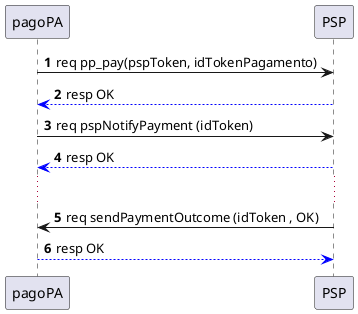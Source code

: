 @startuml
autonumber 
participant nodo as "pagoPA"
participant psp as "PSP"

nodo -> psp : req pp_pay(pspToken, idTokenPagamento)
psp -[#blue]-> nodo : resp OK 

nodo -> psp : req pspNotifyPayment (idToken)
psp -[#blue]-> nodo : resp OK


...

psp -> nodo : req sendPaymentOutcome (idToken , OK)
nodo -[#blue]-> psp: resp OK
@enduml